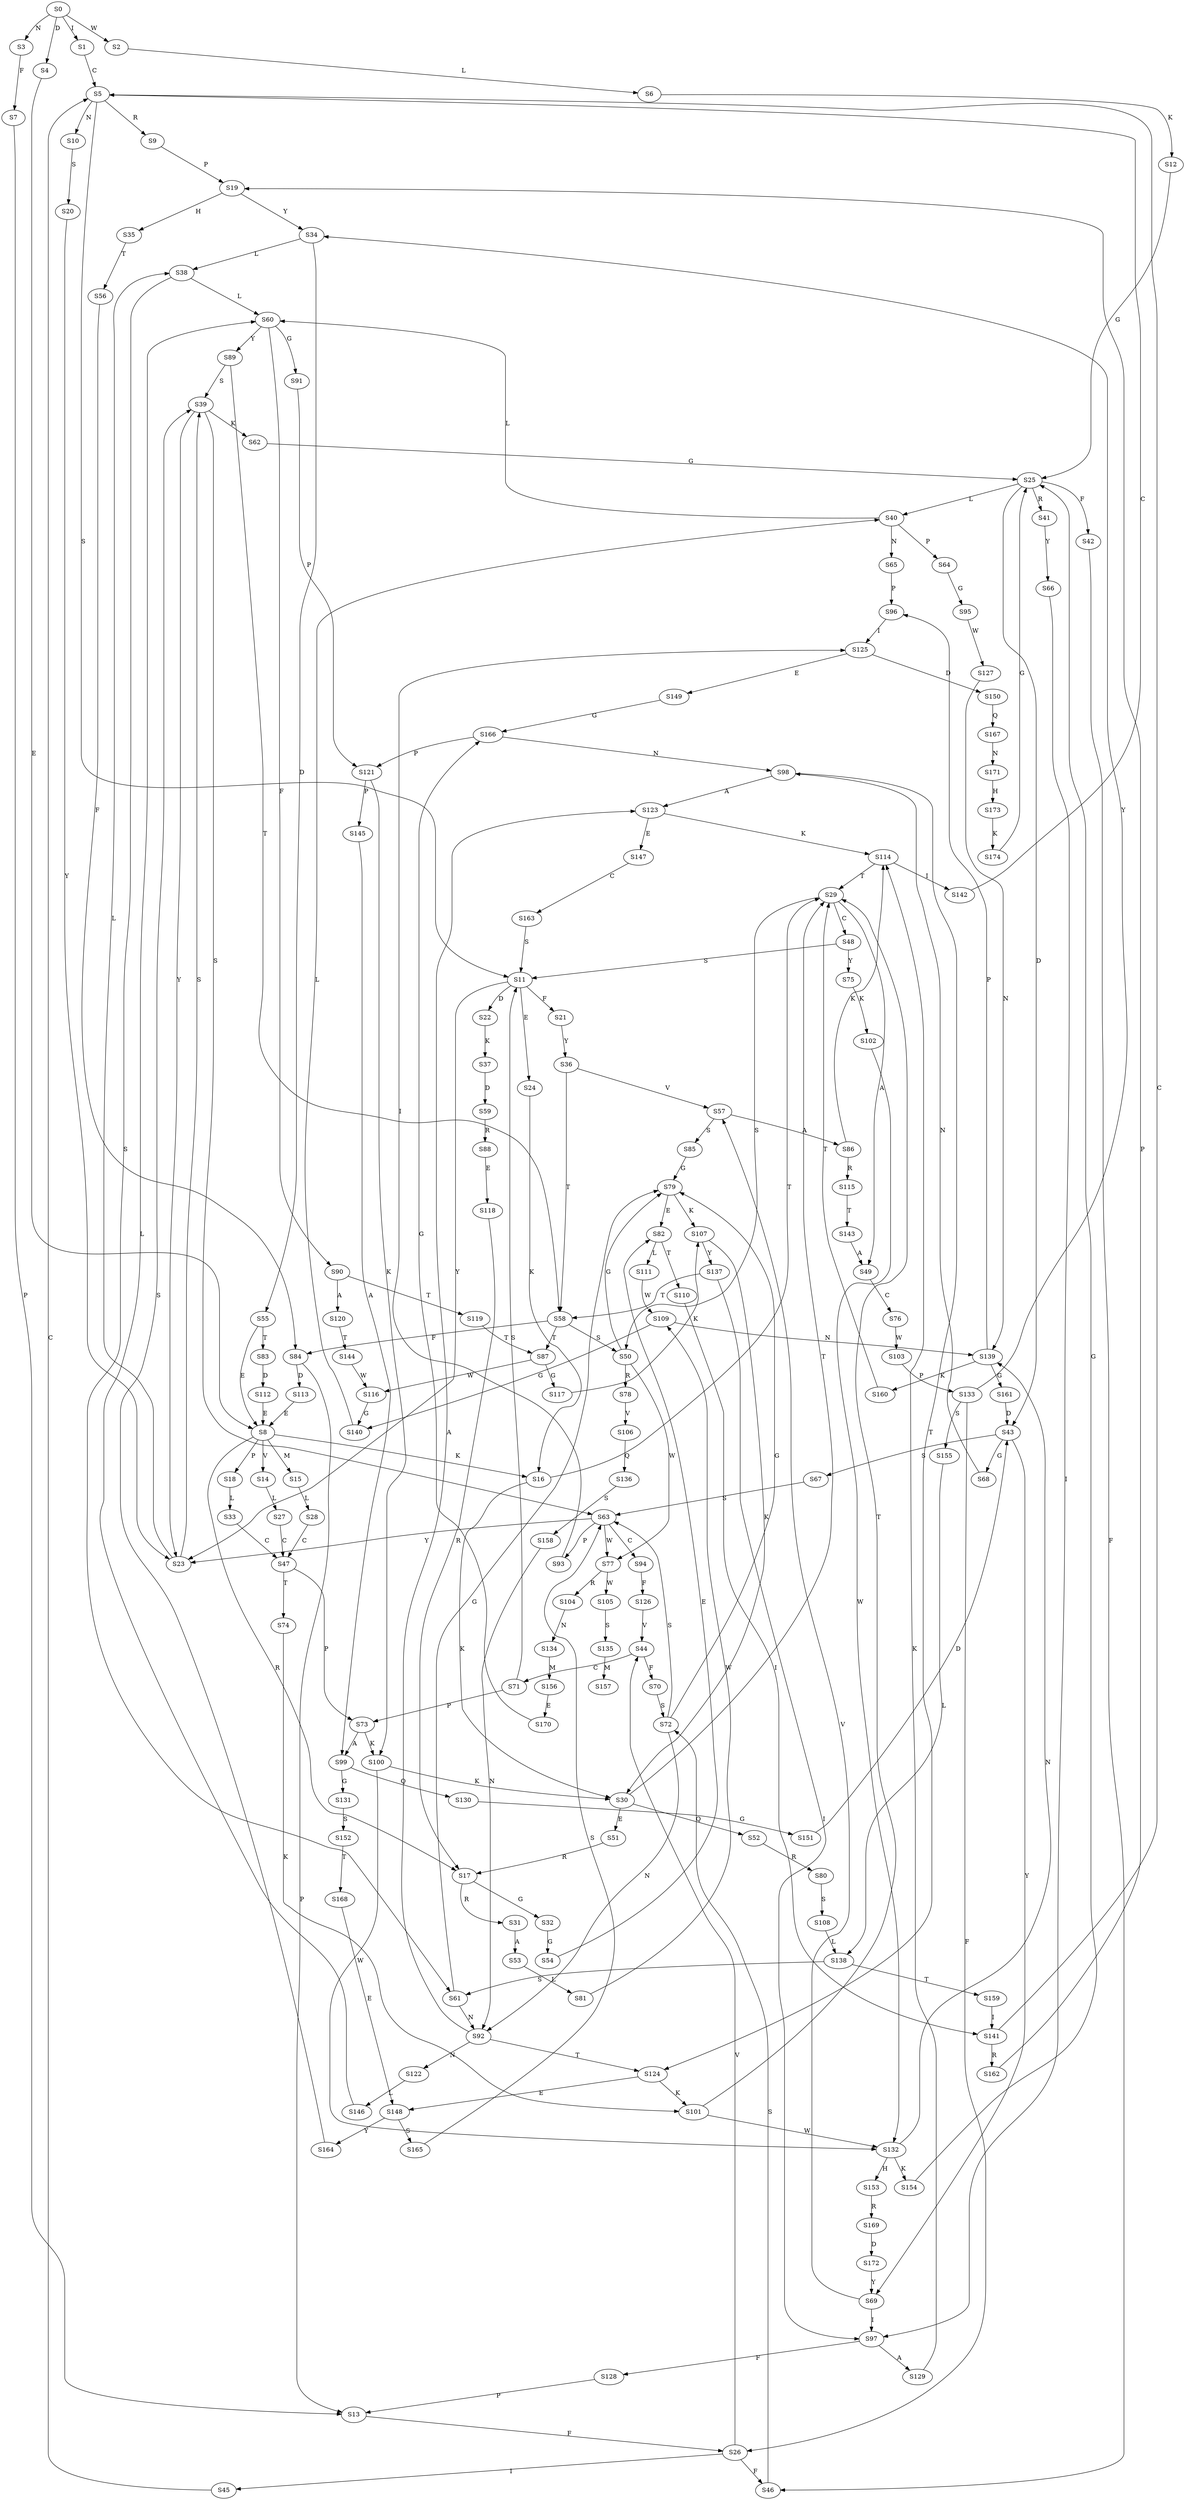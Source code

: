 strict digraph  {
	S0 -> S1 [ label = I ];
	S0 -> S2 [ label = W ];
	S0 -> S3 [ label = N ];
	S0 -> S4 [ label = D ];
	S1 -> S5 [ label = C ];
	S2 -> S6 [ label = L ];
	S3 -> S7 [ label = F ];
	S4 -> S8 [ label = E ];
	S5 -> S9 [ label = R ];
	S5 -> S10 [ label = N ];
	S5 -> S11 [ label = S ];
	S6 -> S12 [ label = K ];
	S7 -> S13 [ label = P ];
	S8 -> S14 [ label = V ];
	S8 -> S15 [ label = M ];
	S8 -> S16 [ label = K ];
	S8 -> S17 [ label = R ];
	S8 -> S18 [ label = P ];
	S9 -> S19 [ label = P ];
	S10 -> S20 [ label = S ];
	S11 -> S21 [ label = F ];
	S11 -> S22 [ label = D ];
	S11 -> S23 [ label = Y ];
	S11 -> S24 [ label = E ];
	S12 -> S25 [ label = G ];
	S13 -> S26 [ label = F ];
	S14 -> S27 [ label = L ];
	S15 -> S28 [ label = L ];
	S16 -> S29 [ label = T ];
	S16 -> S30 [ label = K ];
	S17 -> S31 [ label = R ];
	S17 -> S32 [ label = G ];
	S18 -> S33 [ label = L ];
	S19 -> S34 [ label = Y ];
	S19 -> S35 [ label = H ];
	S20 -> S23 [ label = Y ];
	S21 -> S36 [ label = Y ];
	S22 -> S37 [ label = K ];
	S23 -> S38 [ label = L ];
	S23 -> S39 [ label = S ];
	S24 -> S16 [ label = K ];
	S25 -> S40 [ label = L ];
	S25 -> S41 [ label = R ];
	S25 -> S42 [ label = F ];
	S25 -> S43 [ label = D ];
	S26 -> S44 [ label = V ];
	S26 -> S45 [ label = I ];
	S26 -> S46 [ label = F ];
	S27 -> S47 [ label = C ];
	S28 -> S47 [ label = C ];
	S29 -> S48 [ label = C ];
	S29 -> S49 [ label = A ];
	S29 -> S50 [ label = S ];
	S30 -> S29 [ label = T ];
	S30 -> S51 [ label = E ];
	S30 -> S52 [ label = Q ];
	S31 -> S53 [ label = A ];
	S32 -> S54 [ label = G ];
	S33 -> S47 [ label = C ];
	S34 -> S55 [ label = D ];
	S34 -> S38 [ label = L ];
	S35 -> S56 [ label = T ];
	S36 -> S57 [ label = V ];
	S36 -> S58 [ label = T ];
	S37 -> S59 [ label = D ];
	S38 -> S60 [ label = L ];
	S38 -> S61 [ label = S ];
	S39 -> S23 [ label = Y ];
	S39 -> S62 [ label = K ];
	S39 -> S63 [ label = S ];
	S40 -> S60 [ label = L ];
	S40 -> S64 [ label = P ];
	S40 -> S65 [ label = N ];
	S41 -> S66 [ label = Y ];
	S42 -> S46 [ label = F ];
	S43 -> S67 [ label = S ];
	S43 -> S68 [ label = G ];
	S43 -> S69 [ label = Y ];
	S44 -> S70 [ label = F ];
	S44 -> S71 [ label = C ];
	S45 -> S5 [ label = C ];
	S46 -> S72 [ label = S ];
	S47 -> S73 [ label = P ];
	S47 -> S74 [ label = T ];
	S48 -> S11 [ label = S ];
	S48 -> S75 [ label = Y ];
	S49 -> S76 [ label = C ];
	S50 -> S77 [ label = W ];
	S50 -> S78 [ label = R ];
	S50 -> S79 [ label = G ];
	S51 -> S17 [ label = R ];
	S52 -> S80 [ label = R ];
	S53 -> S81 [ label = L ];
	S54 -> S82 [ label = E ];
	S55 -> S83 [ label = T ];
	S55 -> S8 [ label = E ];
	S56 -> S84 [ label = F ];
	S57 -> S85 [ label = S ];
	S57 -> S86 [ label = A ];
	S58 -> S50 [ label = S ];
	S58 -> S84 [ label = F ];
	S58 -> S87 [ label = T ];
	S59 -> S88 [ label = R ];
	S60 -> S89 [ label = Y ];
	S60 -> S90 [ label = F ];
	S60 -> S91 [ label = G ];
	S61 -> S79 [ label = G ];
	S61 -> S92 [ label = N ];
	S62 -> S25 [ label = G ];
	S63 -> S93 [ label = P ];
	S63 -> S94 [ label = C ];
	S63 -> S77 [ label = W ];
	S63 -> S23 [ label = Y ];
	S64 -> S95 [ label = G ];
	S65 -> S96 [ label = P ];
	S66 -> S97 [ label = I ];
	S67 -> S63 [ label = S ];
	S68 -> S98 [ label = N ];
	S69 -> S57 [ label = V ];
	S69 -> S97 [ label = I ];
	S70 -> S72 [ label = S ];
	S71 -> S73 [ label = P ];
	S71 -> S11 [ label = S ];
	S72 -> S63 [ label = S ];
	S72 -> S79 [ label = G ];
	S72 -> S92 [ label = N ];
	S73 -> S99 [ label = A ];
	S73 -> S100 [ label = K ];
	S74 -> S101 [ label = K ];
	S75 -> S102 [ label = K ];
	S76 -> S103 [ label = W ];
	S77 -> S104 [ label = R ];
	S77 -> S105 [ label = W ];
	S78 -> S106 [ label = V ];
	S79 -> S107 [ label = K ];
	S79 -> S82 [ label = E ];
	S80 -> S108 [ label = S ];
	S81 -> S109 [ label = W ];
	S82 -> S110 [ label = T ];
	S82 -> S111 [ label = L ];
	S83 -> S112 [ label = D ];
	S84 -> S113 [ label = D ];
	S84 -> S13 [ label = P ];
	S85 -> S79 [ label = G ];
	S86 -> S114 [ label = K ];
	S86 -> S115 [ label = R ];
	S87 -> S116 [ label = W ];
	S87 -> S117 [ label = G ];
	S88 -> S118 [ label = E ];
	S89 -> S58 [ label = T ];
	S89 -> S39 [ label = S ];
	S90 -> S119 [ label = T ];
	S90 -> S120 [ label = A ];
	S91 -> S121 [ label = P ];
	S92 -> S122 [ label = N ];
	S92 -> S123 [ label = A ];
	S92 -> S124 [ label = T ];
	S93 -> S125 [ label = I ];
	S94 -> S126 [ label = F ];
	S95 -> S127 [ label = W ];
	S96 -> S125 [ label = I ];
	S97 -> S128 [ label = F ];
	S97 -> S129 [ label = A ];
	S98 -> S124 [ label = T ];
	S98 -> S123 [ label = A ];
	S99 -> S130 [ label = Q ];
	S99 -> S131 [ label = G ];
	S100 -> S132 [ label = W ];
	S100 -> S30 [ label = K ];
	S101 -> S29 [ label = T ];
	S101 -> S132 [ label = W ];
	S102 -> S132 [ label = W ];
	S103 -> S133 [ label = P ];
	S104 -> S134 [ label = N ];
	S105 -> S135 [ label = S ];
	S106 -> S136 [ label = Q ];
	S107 -> S137 [ label = Y ];
	S107 -> S30 [ label = K ];
	S108 -> S138 [ label = L ];
	S109 -> S139 [ label = N ];
	S109 -> S140 [ label = G ];
	S110 -> S141 [ label = I ];
	S111 -> S109 [ label = W ];
	S112 -> S8 [ label = E ];
	S113 -> S8 [ label = E ];
	S114 -> S29 [ label = T ];
	S114 -> S142 [ label = I ];
	S115 -> S143 [ label = T ];
	S116 -> S140 [ label = G ];
	S117 -> S107 [ label = K ];
	S118 -> S17 [ label = R ];
	S119 -> S87 [ label = T ];
	S120 -> S144 [ label = T ];
	S121 -> S145 [ label = P ];
	S121 -> S100 [ label = K ];
	S122 -> S146 [ label = L ];
	S123 -> S114 [ label = K ];
	S123 -> S147 [ label = E ];
	S124 -> S148 [ label = E ];
	S124 -> S101 [ label = K ];
	S125 -> S149 [ label = E ];
	S125 -> S150 [ label = D ];
	S126 -> S44 [ label = V ];
	S127 -> S139 [ label = N ];
	S128 -> S13 [ label = P ];
	S129 -> S114 [ label = K ];
	S130 -> S151 [ label = G ];
	S131 -> S152 [ label = S ];
	S132 -> S153 [ label = H ];
	S132 -> S139 [ label = N ];
	S132 -> S154 [ label = K ];
	S133 -> S155 [ label = S ];
	S133 -> S26 [ label = F ];
	S133 -> S34 [ label = Y ];
	S134 -> S156 [ label = M ];
	S135 -> S157 [ label = M ];
	S136 -> S158 [ label = S ];
	S137 -> S97 [ label = I ];
	S137 -> S58 [ label = T ];
	S138 -> S61 [ label = S ];
	S138 -> S159 [ label = T ];
	S139 -> S96 [ label = P ];
	S139 -> S160 [ label = K ];
	S139 -> S161 [ label = G ];
	S140 -> S40 [ label = L ];
	S141 -> S5 [ label = C ];
	S141 -> S162 [ label = R ];
	S142 -> S5 [ label = C ];
	S143 -> S49 [ label = A ];
	S144 -> S116 [ label = W ];
	S145 -> S99 [ label = A ];
	S146 -> S60 [ label = L ];
	S147 -> S163 [ label = C ];
	S148 -> S164 [ label = Y ];
	S148 -> S165 [ label = S ];
	S149 -> S166 [ label = G ];
	S150 -> S167 [ label = Q ];
	S151 -> S43 [ label = D ];
	S152 -> S168 [ label = T ];
	S153 -> S169 [ label = R ];
	S154 -> S25 [ label = G ];
	S155 -> S138 [ label = L ];
	S156 -> S170 [ label = E ];
	S158 -> S92 [ label = N ];
	S159 -> S141 [ label = I ];
	S160 -> S29 [ label = T ];
	S161 -> S43 [ label = D ];
	S162 -> S19 [ label = P ];
	S163 -> S11 [ label = S ];
	S164 -> S39 [ label = S ];
	S165 -> S63 [ label = S ];
	S166 -> S98 [ label = N ];
	S166 -> S121 [ label = P ];
	S167 -> S171 [ label = N ];
	S168 -> S148 [ label = E ];
	S169 -> S172 [ label = D ];
	S170 -> S166 [ label = G ];
	S171 -> S173 [ label = H ];
	S172 -> S69 [ label = Y ];
	S173 -> S174 [ label = K ];
	S174 -> S25 [ label = G ];
}
